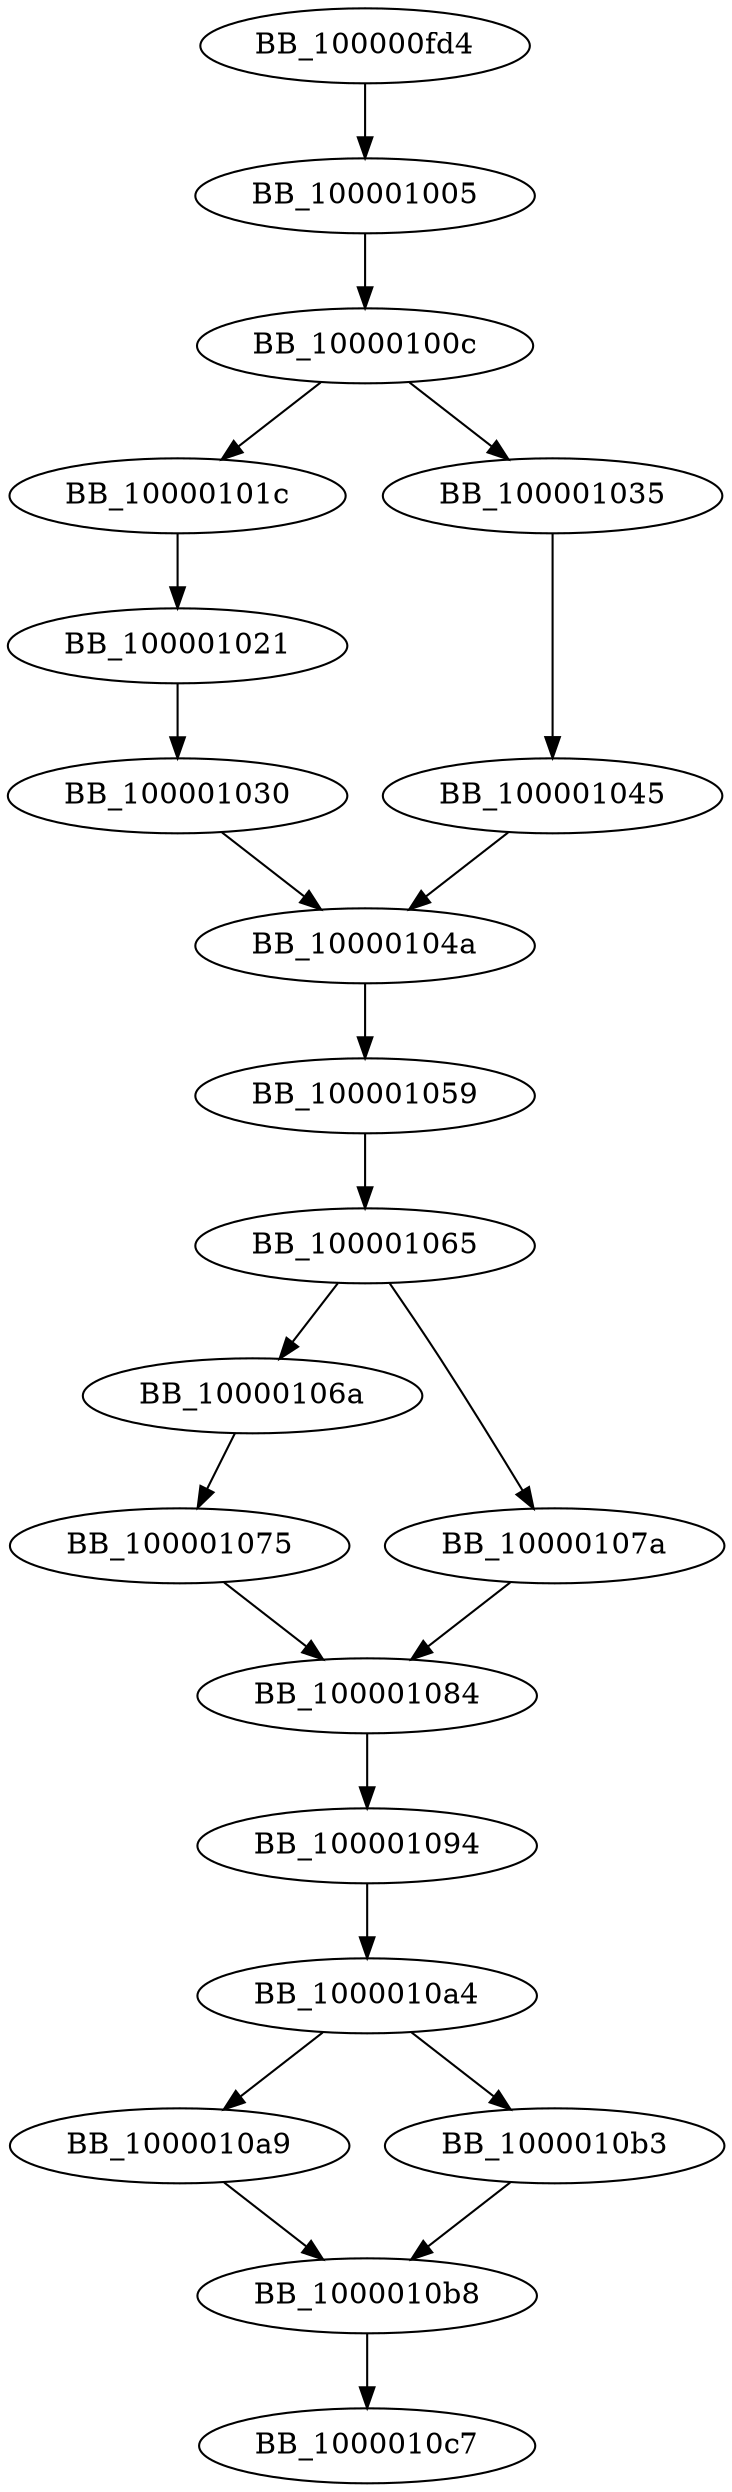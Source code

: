 DiGraph __ZN6Parser7inFloatEf{
BB_100000fd4->BB_100001005
BB_100001005->BB_10000100c
BB_10000100c->BB_10000101c
BB_10000100c->BB_100001035
BB_10000101c->BB_100001021
BB_100001021->BB_100001030
BB_100001030->BB_10000104a
BB_100001035->BB_100001045
BB_100001045->BB_10000104a
BB_10000104a->BB_100001059
BB_100001059->BB_100001065
BB_100001065->BB_10000106a
BB_100001065->BB_10000107a
BB_10000106a->BB_100001075
BB_100001075->BB_100001084
BB_10000107a->BB_100001084
BB_100001084->BB_100001094
BB_100001094->BB_1000010a4
BB_1000010a4->BB_1000010a9
BB_1000010a4->BB_1000010b3
BB_1000010a9->BB_1000010b8
BB_1000010b3->BB_1000010b8
BB_1000010b8->BB_1000010c7
}
